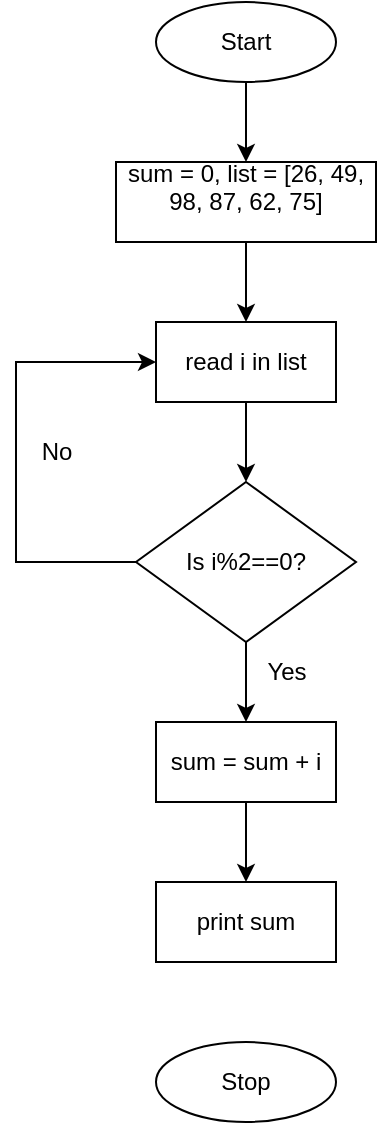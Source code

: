 <mxfile version="24.7.8">
  <diagram name="Page-1" id="vV6NU0P4ZQp-_WoSECo8">
    <mxGraphModel dx="1426" dy="757" grid="1" gridSize="10" guides="1" tooltips="1" connect="1" arrows="1" fold="1" page="1" pageScale="1" pageWidth="850" pageHeight="1100" math="0" shadow="0">
      <root>
        <mxCell id="0" />
        <mxCell id="1" parent="0" />
        <mxCell id="8pfaWsYJm06sZ0pLLKBw-6" style="edgeStyle=orthogonalEdgeStyle;rounded=0;orthogonalLoop=1;jettySize=auto;html=1;entryX=0.5;entryY=0;entryDx=0;entryDy=0;" edge="1" parent="1" source="8pfaWsYJm06sZ0pLLKBw-2" target="8pfaWsYJm06sZ0pLLKBw-3">
          <mxGeometry relative="1" as="geometry" />
        </mxCell>
        <mxCell id="8pfaWsYJm06sZ0pLLKBw-2" value="Start" style="ellipse;whiteSpace=wrap;html=1;" vertex="1" parent="1">
          <mxGeometry x="380" width="90" height="40" as="geometry" />
        </mxCell>
        <mxCell id="8pfaWsYJm06sZ0pLLKBw-23" style="edgeStyle=orthogonalEdgeStyle;rounded=0;orthogonalLoop=1;jettySize=auto;html=1;entryX=0.5;entryY=0;entryDx=0;entryDy=0;" edge="1" parent="1" source="8pfaWsYJm06sZ0pLLKBw-3">
          <mxGeometry relative="1" as="geometry">
            <mxPoint x="425" y="160" as="targetPoint" />
          </mxGeometry>
        </mxCell>
        <mxCell id="8pfaWsYJm06sZ0pLLKBw-3" value="sum = 0,&amp;nbsp;&lt;span style=&quot;background-color: initial;&quot;&gt;list = [26, 49, 98, 87, 62, 75]&lt;/span&gt;&lt;div&gt;&lt;span style=&quot;background-color: initial;&quot;&gt;&lt;br&gt;&lt;/span&gt;&lt;/div&gt;" style="rounded=0;whiteSpace=wrap;html=1;" vertex="1" parent="1">
          <mxGeometry x="360" y="80" width="130" height="40" as="geometry" />
        </mxCell>
        <mxCell id="8pfaWsYJm06sZ0pLLKBw-16" style="edgeStyle=orthogonalEdgeStyle;rounded=0;orthogonalLoop=1;jettySize=auto;html=1;entryX=0.5;entryY=0;entryDx=0;entryDy=0;" edge="1" parent="1" source="8pfaWsYJm06sZ0pLLKBw-5" target="8pfaWsYJm06sZ0pLLKBw-9">
          <mxGeometry relative="1" as="geometry">
            <Array as="points">
              <mxPoint x="425" y="360" />
              <mxPoint x="425" y="360" />
            </Array>
          </mxGeometry>
        </mxCell>
        <mxCell id="8pfaWsYJm06sZ0pLLKBw-30" style="edgeStyle=orthogonalEdgeStyle;rounded=0;orthogonalLoop=1;jettySize=auto;html=1;entryX=0;entryY=0.5;entryDx=0;entryDy=0;" edge="1" parent="1" source="8pfaWsYJm06sZ0pLLKBw-5" target="8pfaWsYJm06sZ0pLLKBw-29">
          <mxGeometry relative="1" as="geometry">
            <Array as="points">
              <mxPoint x="310" y="280" />
              <mxPoint x="310" y="180" />
            </Array>
          </mxGeometry>
        </mxCell>
        <mxCell id="8pfaWsYJm06sZ0pLLKBw-5" value="Is i%2==0?" style="rhombus;whiteSpace=wrap;html=1;" vertex="1" parent="1">
          <mxGeometry x="370" y="240" width="110" height="80" as="geometry" />
        </mxCell>
        <mxCell id="8pfaWsYJm06sZ0pLLKBw-33" style="edgeStyle=orthogonalEdgeStyle;rounded=0;orthogonalLoop=1;jettySize=auto;html=1;entryX=0.5;entryY=0;entryDx=0;entryDy=0;" edge="1" parent="1" source="8pfaWsYJm06sZ0pLLKBw-9" target="8pfaWsYJm06sZ0pLLKBw-32">
          <mxGeometry relative="1" as="geometry" />
        </mxCell>
        <mxCell id="8pfaWsYJm06sZ0pLLKBw-9" value="&lt;div&gt;&lt;span style=&quot;background-color: initial;&quot;&gt;sum = sum + i&lt;/span&gt;&lt;/div&gt;" style="rounded=0;whiteSpace=wrap;html=1;" vertex="1" parent="1">
          <mxGeometry x="380" y="360" width="90" height="40" as="geometry" />
        </mxCell>
        <mxCell id="8pfaWsYJm06sZ0pLLKBw-11" value="Yes" style="text;html=1;align=center;verticalAlign=middle;resizable=0;points=[];autosize=1;strokeColor=none;fillColor=none;" vertex="1" parent="1">
          <mxGeometry x="425" y="320" width="40" height="30" as="geometry" />
        </mxCell>
        <mxCell id="8pfaWsYJm06sZ0pLLKBw-12" value="No" style="text;html=1;align=center;verticalAlign=middle;resizable=0;points=[];autosize=1;strokeColor=none;fillColor=none;" vertex="1" parent="1">
          <mxGeometry x="310" y="210" width="40" height="30" as="geometry" />
        </mxCell>
        <mxCell id="8pfaWsYJm06sZ0pLLKBw-21" value="" style="edgeStyle=orthogonalEdgeStyle;rounded=0;orthogonalLoop=1;jettySize=auto;html=1;" edge="1" parent="1" target="8pfaWsYJm06sZ0pLLKBw-20">
          <mxGeometry relative="1" as="geometry">
            <mxPoint x="425" y="520" as="sourcePoint" />
          </mxGeometry>
        </mxCell>
        <mxCell id="8pfaWsYJm06sZ0pLLKBw-20" value="Stop" style="ellipse;whiteSpace=wrap;html=1;" vertex="1" parent="1">
          <mxGeometry x="380" y="520" width="90" height="40" as="geometry" />
        </mxCell>
        <mxCell id="8pfaWsYJm06sZ0pLLKBw-31" style="edgeStyle=orthogonalEdgeStyle;rounded=0;orthogonalLoop=1;jettySize=auto;html=1;entryX=0.5;entryY=0;entryDx=0;entryDy=0;" edge="1" parent="1" source="8pfaWsYJm06sZ0pLLKBw-29" target="8pfaWsYJm06sZ0pLLKBw-5">
          <mxGeometry relative="1" as="geometry" />
        </mxCell>
        <mxCell id="8pfaWsYJm06sZ0pLLKBw-29" value="&lt;div&gt;&lt;span style=&quot;background-color: initial;&quot;&gt;read i in list&lt;/span&gt;&lt;/div&gt;" style="rounded=0;whiteSpace=wrap;html=1;" vertex="1" parent="1">
          <mxGeometry x="380" y="160" width="90" height="40" as="geometry" />
        </mxCell>
        <mxCell id="8pfaWsYJm06sZ0pLLKBw-32" value="&lt;div&gt;&lt;span style=&quot;background-color: initial;&quot;&gt;print sum&lt;/span&gt;&lt;/div&gt;" style="rounded=0;whiteSpace=wrap;html=1;" vertex="1" parent="1">
          <mxGeometry x="380" y="440" width="90" height="40" as="geometry" />
        </mxCell>
      </root>
    </mxGraphModel>
  </diagram>
</mxfile>
